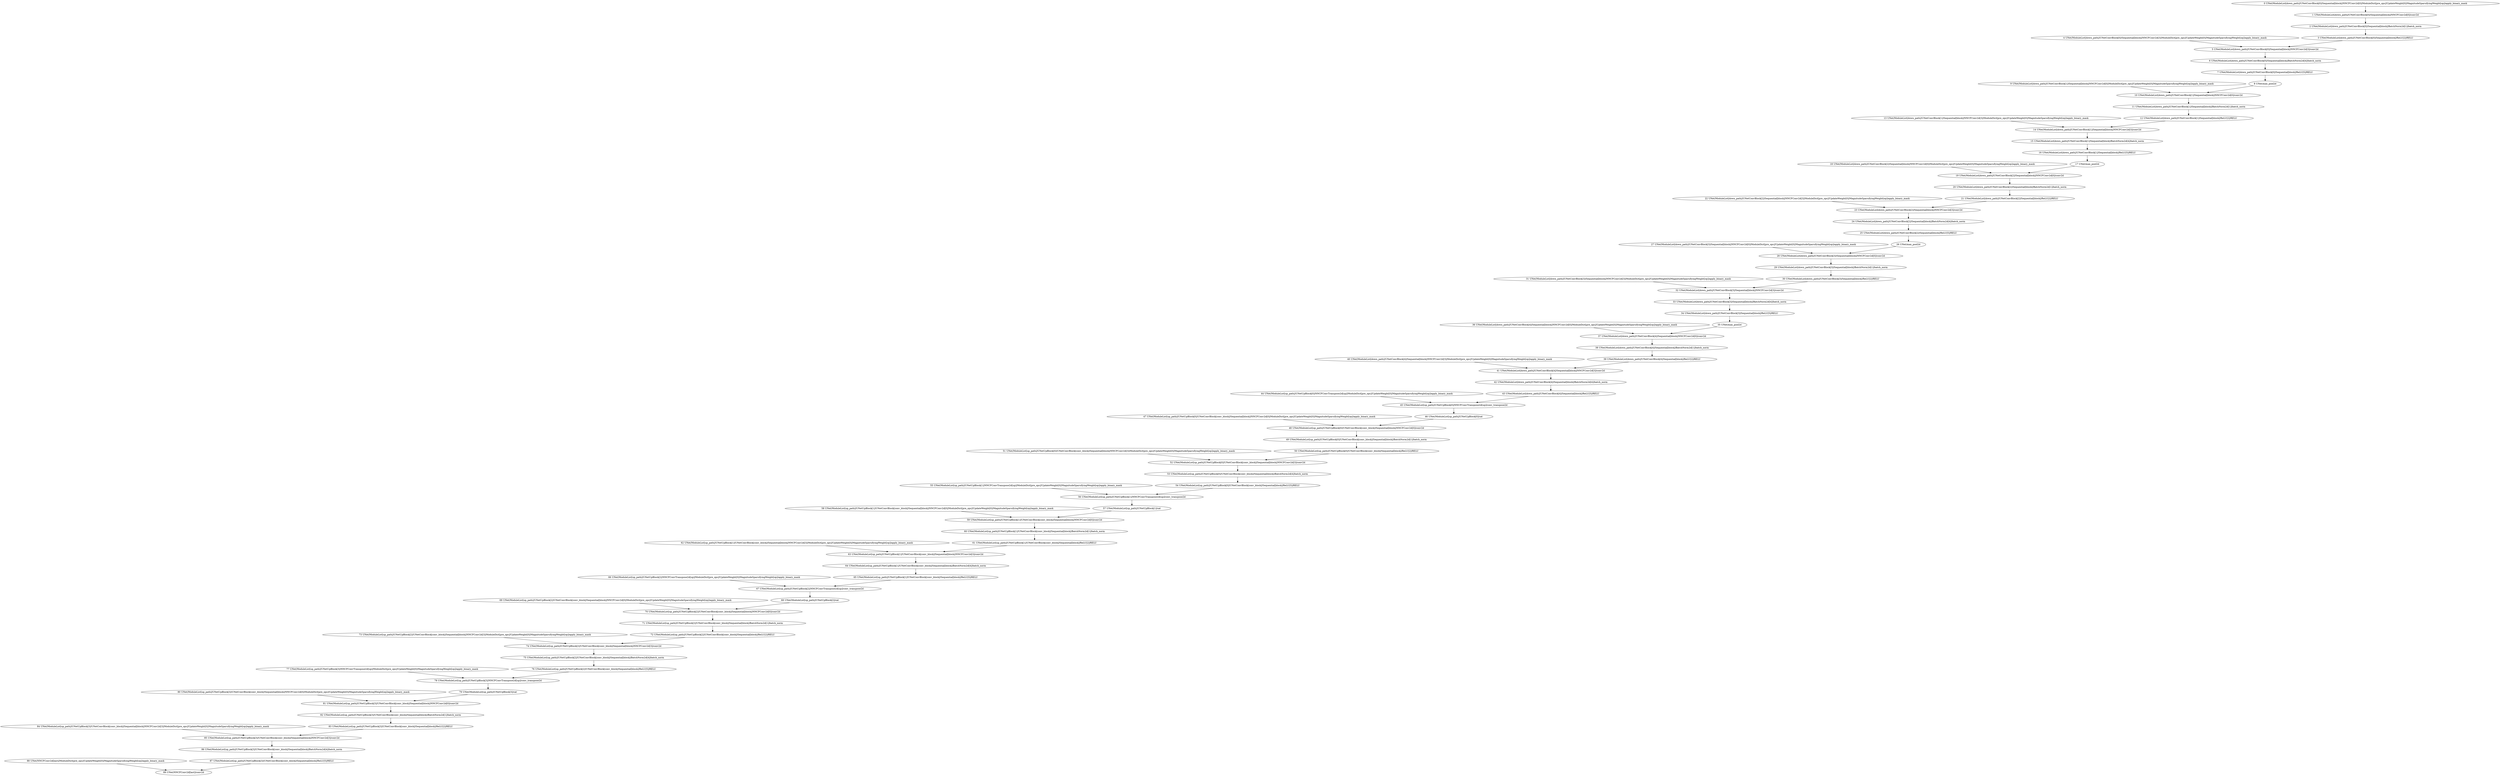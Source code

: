 strict digraph  {
"10 UNet/ModuleList[down_path]/UNetConvBlock[1]/Sequential[block]/NNCFConv2d[0]/conv2d" [id=10, scope="UNet/ModuleList[down_path]/UNetConvBlock[1]/Sequential[block]/NNCFConv2d[0]", type=conv2d];
"29 UNet/ModuleList[down_path]/UNetConvBlock[3]/Sequential[block]/BatchNorm2d[1]/batch_norm" [id=29, scope="UNet/ModuleList[down_path]/UNetConvBlock[3]/Sequential[block]/BatchNorm2d[1]", type=batch_norm];
"52 UNet/ModuleList[up_path]/UNetUpBlock[0]/UNetConvBlock[conv_block]/Sequential[block]/NNCFConv2d[3]/conv2d" [id=52, scope="UNet/ModuleList[up_path]/UNetUpBlock[0]/UNetConvBlock[conv_block]/Sequential[block]/NNCFConv2d[3]", type=conv2d];
"9 UNet/ModuleList[down_path]/UNetConvBlock[1]/Sequential[block]/NNCFConv2d[0]/ModuleDict[pre_ops]/UpdateWeight[0]/MagnitudeSparsifyingWeight[op]/apply_binary_mask" [id=9, scope="UNet/ModuleList[down_path]/UNetConvBlock[1]/Sequential[block]/NNCFConv2d[0]/ModuleDict[pre_ops]/UpdateWeight[0]/MagnitudeSparsifyingWeight[op]", type=apply_binary_mask];
"38 UNet/ModuleList[down_path]/UNetConvBlock[4]/Sequential[block]/BatchNorm2d[1]/batch_norm" [id=38, scope="UNet/ModuleList[down_path]/UNetConvBlock[4]/Sequential[block]/BatchNorm2d[1]", type=batch_norm];
"6 UNet/ModuleList[down_path]/UNetConvBlock[0]/Sequential[block]/BatchNorm2d[4]/batch_norm" [id=6, scope="UNet/ModuleList[down_path]/UNetConvBlock[0]/Sequential[block]/BatchNorm2d[4]", type=batch_norm];
"63 UNet/ModuleList[up_path]/UNetUpBlock[1]/UNetConvBlock[conv_block]/Sequential[block]/NNCFConv2d[3]/conv2d" [id=63, scope="UNet/ModuleList[up_path]/UNetUpBlock[1]/UNetConvBlock[conv_block]/Sequential[block]/NNCFConv2d[3]", type=conv2d];
"5 UNet/ModuleList[down_path]/UNetConvBlock[0]/Sequential[block]/NNCFConv2d[3]/conv2d" [id=5, scope="UNet/ModuleList[down_path]/UNetConvBlock[0]/Sequential[block]/NNCFConv2d[3]", type=conv2d];
"32 UNet/ModuleList[down_path]/UNetConvBlock[3]/Sequential[block]/NNCFConv2d[3]/conv2d" [id=32, scope="UNet/ModuleList[down_path]/UNetConvBlock[3]/Sequential[block]/NNCFConv2d[3]", type=conv2d];
"37 UNet/ModuleList[down_path]/UNetConvBlock[4]/Sequential[block]/NNCFConv2d[0]/conv2d" [id=37, scope="UNet/ModuleList[down_path]/UNetConvBlock[4]/Sequential[block]/NNCFConv2d[0]", type=conv2d];
"81 UNet/ModuleList[up_path]/UNetUpBlock[3]/UNetConvBlock[conv_block]/Sequential[block]/NNCFConv2d[0]/conv2d" [id=81, scope="UNet/ModuleList[up_path]/UNetUpBlock[3]/UNetConvBlock[conv_block]/Sequential[block]/NNCFConv2d[0]", type=conv2d];
"39 UNet/ModuleList[down_path]/UNetConvBlock[4]/Sequential[block]/ReLU[2]/RELU" [id=39, scope="UNet/ModuleList[down_path]/UNetConvBlock[4]/Sequential[block]/ReLU[2]", type=RELU];
"68 UNet/ModuleList[up_path]/UNetUpBlock[2]/cat" [id=68, scope="UNet/ModuleList[up_path]/UNetUpBlock[2]", type=cat];
"78 UNet/ModuleList[up_path]/UNetUpBlock[3]/NNCFConvTranspose2d[up]/conv_transpose2d" [id=78, scope="UNet/ModuleList[up_path]/UNetUpBlock[3]/NNCFConvTranspose2d[up]", type=conv_transpose2d];
"35 UNet/max_pool2d" [id=35, scope=UNet, type=max_pool2d];
"73 UNet/ModuleList[up_path]/UNetUpBlock[2]/UNetConvBlock[conv_block]/Sequential[block]/NNCFConv2d[3]/ModuleDict[pre_ops]/UpdateWeight[0]/MagnitudeSparsifyingWeight[op]/apply_binary_mask" [id=73, scope="UNet/ModuleList[up_path]/UNetUpBlock[2]/UNetConvBlock[conv_block]/Sequential[block]/NNCFConv2d[3]/ModuleDict[pre_ops]/UpdateWeight[0]/MagnitudeSparsifyingWeight[op]", type=apply_binary_mask];
"21 UNet/ModuleList[down_path]/UNetConvBlock[2]/Sequential[block]/ReLU[2]/RELU" [id=21, scope="UNet/ModuleList[down_path]/UNetConvBlock[2]/Sequential[block]/ReLU[2]", type=RELU];
"30 UNet/ModuleList[down_path]/UNetConvBlock[3]/Sequential[block]/ReLU[2]/RELU" [id=30, scope="UNet/ModuleList[down_path]/UNetConvBlock[3]/Sequential[block]/ReLU[2]", type=RELU];
"66 UNet/ModuleList[up_path]/UNetUpBlock[2]/NNCFConvTranspose2d[up]/ModuleDict[pre_ops]/UpdateWeight[0]/MagnitudeSparsifyingWeight[op]/apply_binary_mask" [id=66, scope="UNet/ModuleList[up_path]/UNetUpBlock[2]/NNCFConvTranspose2d[up]/ModuleDict[pre_ops]/UpdateWeight[0]/MagnitudeSparsifyingWeight[op]", type=apply_binary_mask];
"1 UNet/ModuleList[down_path]/UNetConvBlock[0]/Sequential[block]/NNCFConv2d[0]/conv2d" [id=1, scope="UNet/ModuleList[down_path]/UNetConvBlock[0]/Sequential[block]/NNCFConv2d[0]", type=conv2d];
"55 UNet/ModuleList[up_path]/UNetUpBlock[1]/NNCFConvTranspose2d[up]/ModuleDict[pre_ops]/UpdateWeight[0]/MagnitudeSparsifyingWeight[op]/apply_binary_mask" [id=55, scope="UNet/ModuleList[up_path]/UNetUpBlock[1]/NNCFConvTranspose2d[up]/ModuleDict[pre_ops]/UpdateWeight[0]/MagnitudeSparsifyingWeight[op]", type=apply_binary_mask];
"57 UNet/ModuleList[up_path]/UNetUpBlock[1]/cat" [id=57, scope="UNet/ModuleList[up_path]/UNetUpBlock[1]", type=cat];
"82 UNet/ModuleList[up_path]/UNetUpBlock[3]/UNetConvBlock[conv_block]/Sequential[block]/BatchNorm2d[1]/batch_norm" [id=82, scope="UNet/ModuleList[up_path]/UNetUpBlock[3]/UNetConvBlock[conv_block]/Sequential[block]/BatchNorm2d[1]", type=batch_norm];
"24 UNet/ModuleList[down_path]/UNetConvBlock[2]/Sequential[block]/BatchNorm2d[4]/batch_norm" [id=24, scope="UNet/ModuleList[down_path]/UNetConvBlock[2]/Sequential[block]/BatchNorm2d[4]", type=batch_norm];
"13 UNet/ModuleList[down_path]/UNetConvBlock[1]/Sequential[block]/NNCFConv2d[3]/ModuleDict[pre_ops]/UpdateWeight[0]/MagnitudeSparsifyingWeight[op]/apply_binary_mask" [id=13, scope="UNet/ModuleList[down_path]/UNetConvBlock[1]/Sequential[block]/NNCFConv2d[3]/ModuleDict[pre_ops]/UpdateWeight[0]/MagnitudeSparsifyingWeight[op]", type=apply_binary_mask];
"44 UNet/ModuleList[up_path]/UNetUpBlock[0]/NNCFConvTranspose2d[up]/ModuleDict[pre_ops]/UpdateWeight[0]/MagnitudeSparsifyingWeight[op]/apply_binary_mask" [id=44, scope="UNet/ModuleList[up_path]/UNetUpBlock[0]/NNCFConvTranspose2d[up]/ModuleDict[pre_ops]/UpdateWeight[0]/MagnitudeSparsifyingWeight[op]", type=apply_binary_mask];
"85 UNet/ModuleList[up_path]/UNetUpBlock[3]/UNetConvBlock[conv_block]/Sequential[block]/NNCFConv2d[3]/conv2d" [id=85, scope="UNet/ModuleList[up_path]/UNetUpBlock[3]/UNetConvBlock[conv_block]/Sequential[block]/NNCFConv2d[3]", type=conv2d];
"8 UNet/max_pool2d" [id=8, scope=UNet, type=max_pool2d];
"11 UNet/ModuleList[down_path]/UNetConvBlock[1]/Sequential[block]/BatchNorm2d[1]/batch_norm" [id=11, scope="UNet/ModuleList[down_path]/UNetConvBlock[1]/Sequential[block]/BatchNorm2d[1]", type=batch_norm];
"27 UNet/ModuleList[down_path]/UNetConvBlock[3]/Sequential[block]/NNCFConv2d[0]/ModuleDict[pre_ops]/UpdateWeight[0]/MagnitudeSparsifyingWeight[op]/apply_binary_mask" [id=27, scope="UNet/ModuleList[down_path]/UNetConvBlock[3]/Sequential[block]/NNCFConv2d[0]/ModuleDict[pre_ops]/UpdateWeight[0]/MagnitudeSparsifyingWeight[op]", type=apply_binary_mask];
"28 UNet/ModuleList[down_path]/UNetConvBlock[3]/Sequential[block]/NNCFConv2d[0]/conv2d" [id=28, scope="UNet/ModuleList[down_path]/UNetConvBlock[3]/Sequential[block]/NNCFConv2d[0]", type=conv2d];
"71 UNet/ModuleList[up_path]/UNetUpBlock[2]/UNetConvBlock[conv_block]/Sequential[block]/BatchNorm2d[1]/batch_norm" [id=71, scope="UNet/ModuleList[up_path]/UNetUpBlock[2]/UNetConvBlock[conv_block]/Sequential[block]/BatchNorm2d[1]", type=batch_norm];
"12 UNet/ModuleList[down_path]/UNetConvBlock[1]/Sequential[block]/ReLU[2]/RELU" [id=12, scope="UNet/ModuleList[down_path]/UNetConvBlock[1]/Sequential[block]/ReLU[2]", type=RELU];
"62 UNet/ModuleList[up_path]/UNetUpBlock[1]/UNetConvBlock[conv_block]/Sequential[block]/NNCFConv2d[3]/ModuleDict[pre_ops]/UpdateWeight[0]/MagnitudeSparsifyingWeight[op]/apply_binary_mask" [id=62, scope="UNet/ModuleList[up_path]/UNetUpBlock[1]/UNetConvBlock[conv_block]/Sequential[block]/NNCFConv2d[3]/ModuleDict[pre_ops]/UpdateWeight[0]/MagnitudeSparsifyingWeight[op]", type=apply_binary_mask];
"56 UNet/ModuleList[up_path]/UNetUpBlock[1]/NNCFConvTranspose2d[up]/conv_transpose2d" [id=56, scope="UNet/ModuleList[up_path]/UNetUpBlock[1]/NNCFConvTranspose2d[up]", type=conv_transpose2d];
"77 UNet/ModuleList[up_path]/UNetUpBlock[3]/NNCFConvTranspose2d[up]/ModuleDict[pre_ops]/UpdateWeight[0]/MagnitudeSparsifyingWeight[op]/apply_binary_mask" [id=77, scope="UNet/ModuleList[up_path]/UNetUpBlock[3]/NNCFConvTranspose2d[up]/ModuleDict[pre_ops]/UpdateWeight[0]/MagnitudeSparsifyingWeight[op]", type=apply_binary_mask];
"20 UNet/ModuleList[down_path]/UNetConvBlock[2]/Sequential[block]/BatchNorm2d[1]/batch_norm" [id=20, scope="UNet/ModuleList[down_path]/UNetConvBlock[2]/Sequential[block]/BatchNorm2d[1]", type=batch_norm];
"74 UNet/ModuleList[up_path]/UNetUpBlock[2]/UNetConvBlock[conv_block]/Sequential[block]/NNCFConv2d[3]/conv2d" [id=74, scope="UNet/ModuleList[up_path]/UNetUpBlock[2]/UNetConvBlock[conv_block]/Sequential[block]/NNCFConv2d[3]", type=conv2d];
"86 UNet/ModuleList[up_path]/UNetUpBlock[3]/UNetConvBlock[conv_block]/Sequential[block]/BatchNorm2d[4]/batch_norm" [id=86, scope="UNet/ModuleList[up_path]/UNetUpBlock[3]/UNetConvBlock[conv_block]/Sequential[block]/BatchNorm2d[4]", type=batch_norm];
"41 UNet/ModuleList[down_path]/UNetConvBlock[4]/Sequential[block]/NNCFConv2d[3]/conv2d" [id=41, scope="UNet/ModuleList[down_path]/UNetConvBlock[4]/Sequential[block]/NNCFConv2d[3]", type=conv2d];
"54 UNet/ModuleList[up_path]/UNetUpBlock[0]/UNetConvBlock[conv_block]/Sequential[block]/ReLU[5]/RELU" [id=54, scope="UNet/ModuleList[up_path]/UNetUpBlock[0]/UNetConvBlock[conv_block]/Sequential[block]/ReLU[5]", type=RELU];
"69 UNet/ModuleList[up_path]/UNetUpBlock[2]/UNetConvBlock[conv_block]/Sequential[block]/NNCFConv2d[0]/ModuleDict[pre_ops]/UpdateWeight[0]/MagnitudeSparsifyingWeight[op]/apply_binary_mask" [id=69, scope="UNet/ModuleList[up_path]/UNetUpBlock[2]/UNetConvBlock[conv_block]/Sequential[block]/NNCFConv2d[0]/ModuleDict[pre_ops]/UpdateWeight[0]/MagnitudeSparsifyingWeight[op]", type=apply_binary_mask];
"61 UNet/ModuleList[up_path]/UNetUpBlock[1]/UNetConvBlock[conv_block]/Sequential[block]/ReLU[2]/RELU" [id=61, scope="UNet/ModuleList[up_path]/UNetUpBlock[1]/UNetConvBlock[conv_block]/Sequential[block]/ReLU[2]", type=RELU];
"0 UNet/ModuleList[down_path]/UNetConvBlock[0]/Sequential[block]/NNCFConv2d[0]/ModuleDict[pre_ops]/UpdateWeight[0]/MagnitudeSparsifyingWeight[op]/apply_binary_mask" [id=0, scope="UNet/ModuleList[down_path]/UNetConvBlock[0]/Sequential[block]/NNCFConv2d[0]/ModuleDict[pre_ops]/UpdateWeight[0]/MagnitudeSparsifyingWeight[op]", type=apply_binary_mask];
"76 UNet/ModuleList[up_path]/UNetUpBlock[2]/UNetConvBlock[conv_block]/Sequential[block]/ReLU[5]/RELU" [id=76, scope="UNet/ModuleList[up_path]/UNetUpBlock[2]/UNetConvBlock[conv_block]/Sequential[block]/ReLU[5]", type=RELU];
"46 UNet/ModuleList[up_path]/UNetUpBlock[0]/cat" [id=46, scope="UNet/ModuleList[up_path]/UNetUpBlock[0]", type=cat];
"51 UNet/ModuleList[up_path]/UNetUpBlock[0]/UNetConvBlock[conv_block]/Sequential[block]/NNCFConv2d[3]/ModuleDict[pre_ops]/UpdateWeight[0]/MagnitudeSparsifyingWeight[op]/apply_binary_mask" [id=51, scope="UNet/ModuleList[up_path]/UNetUpBlock[0]/UNetConvBlock[conv_block]/Sequential[block]/NNCFConv2d[3]/ModuleDict[pre_ops]/UpdateWeight[0]/MagnitudeSparsifyingWeight[op]", type=apply_binary_mask];
"87 UNet/ModuleList[up_path]/UNetUpBlock[3]/UNetConvBlock[conv_block]/Sequential[block]/ReLU[5]/RELU" [id=87, scope="UNet/ModuleList[up_path]/UNetUpBlock[3]/UNetConvBlock[conv_block]/Sequential[block]/ReLU[5]", type=RELU];
"31 UNet/ModuleList[down_path]/UNetConvBlock[3]/Sequential[block]/NNCFConv2d[3]/ModuleDict[pre_ops]/UpdateWeight[0]/MagnitudeSparsifyingWeight[op]/apply_binary_mask" [id=31, scope="UNet/ModuleList[down_path]/UNetConvBlock[3]/Sequential[block]/NNCFConv2d[3]/ModuleDict[pre_ops]/UpdateWeight[0]/MagnitudeSparsifyingWeight[op]", type=apply_binary_mask];
"88 UNet/NNCFConv2d[last]/ModuleDict[pre_ops]/UpdateWeight[0]/MagnitudeSparsifyingWeight[op]/apply_binary_mask" [id=88, scope="UNet/NNCFConv2d[last]/ModuleDict[pre_ops]/UpdateWeight[0]/MagnitudeSparsifyingWeight[op]", type=apply_binary_mask];
"89 UNet/NNCFConv2d[last]/conv2d" [id=89, scope="UNet/NNCFConv2d[last]", type=conv2d];
"26 UNet/max_pool2d" [id=26, scope=UNet, type=max_pool2d];
"36 UNet/ModuleList[down_path]/UNetConvBlock[4]/Sequential[block]/NNCFConv2d[0]/ModuleDict[pre_ops]/UpdateWeight[0]/MagnitudeSparsifyingWeight[op]/apply_binary_mask" [id=36, scope="UNet/ModuleList[down_path]/UNetConvBlock[4]/Sequential[block]/NNCFConv2d[0]/ModuleDict[pre_ops]/UpdateWeight[0]/MagnitudeSparsifyingWeight[op]", type=apply_binary_mask];
"7 UNet/ModuleList[down_path]/UNetConvBlock[0]/Sequential[block]/ReLU[5]/RELU" [id=7, scope="UNet/ModuleList[down_path]/UNetConvBlock[0]/Sequential[block]/ReLU[5]", type=RELU];
"58 UNet/ModuleList[up_path]/UNetUpBlock[1]/UNetConvBlock[conv_block]/Sequential[block]/NNCFConv2d[0]/ModuleDict[pre_ops]/UpdateWeight[0]/MagnitudeSparsifyingWeight[op]/apply_binary_mask" [id=58, scope="UNet/ModuleList[up_path]/UNetUpBlock[1]/UNetConvBlock[conv_block]/Sequential[block]/NNCFConv2d[0]/ModuleDict[pre_ops]/UpdateWeight[0]/MagnitudeSparsifyingWeight[op]", type=apply_binary_mask];
"60 UNet/ModuleList[up_path]/UNetUpBlock[1]/UNetConvBlock[conv_block]/Sequential[block]/BatchNorm2d[1]/batch_norm" [id=60, scope="UNet/ModuleList[up_path]/UNetUpBlock[1]/UNetConvBlock[conv_block]/Sequential[block]/BatchNorm2d[1]", type=batch_norm];
"64 UNet/ModuleList[up_path]/UNetUpBlock[1]/UNetConvBlock[conv_block]/Sequential[block]/BatchNorm2d[4]/batch_norm" [id=64, scope="UNet/ModuleList[up_path]/UNetUpBlock[1]/UNetConvBlock[conv_block]/Sequential[block]/BatchNorm2d[4]", type=batch_norm];
"50 UNet/ModuleList[up_path]/UNetUpBlock[0]/UNetConvBlock[conv_block]/Sequential[block]/ReLU[2]/RELU" [id=50, scope="UNet/ModuleList[up_path]/UNetUpBlock[0]/UNetConvBlock[conv_block]/Sequential[block]/ReLU[2]", type=RELU];
"48 UNet/ModuleList[up_path]/UNetUpBlock[0]/UNetConvBlock[conv_block]/Sequential[block]/NNCFConv2d[0]/conv2d" [id=48, scope="UNet/ModuleList[up_path]/UNetUpBlock[0]/UNetConvBlock[conv_block]/Sequential[block]/NNCFConv2d[0]", type=conv2d];
"15 UNet/ModuleList[down_path]/UNetConvBlock[1]/Sequential[block]/BatchNorm2d[4]/batch_norm" [id=15, scope="UNet/ModuleList[down_path]/UNetConvBlock[1]/Sequential[block]/BatchNorm2d[4]", type=batch_norm];
"4 UNet/ModuleList[down_path]/UNetConvBlock[0]/Sequential[block]/NNCFConv2d[3]/ModuleDict[pre_ops]/UpdateWeight[0]/MagnitudeSparsifyingWeight[op]/apply_binary_mask" [id=4, scope="UNet/ModuleList[down_path]/UNetConvBlock[0]/Sequential[block]/NNCFConv2d[3]/ModuleDict[pre_ops]/UpdateWeight[0]/MagnitudeSparsifyingWeight[op]", type=apply_binary_mask];
"70 UNet/ModuleList[up_path]/UNetUpBlock[2]/UNetConvBlock[conv_block]/Sequential[block]/NNCFConv2d[0]/conv2d" [id=70, scope="UNet/ModuleList[up_path]/UNetUpBlock[2]/UNetConvBlock[conv_block]/Sequential[block]/NNCFConv2d[0]", type=conv2d];
"72 UNet/ModuleList[up_path]/UNetUpBlock[2]/UNetConvBlock[conv_block]/Sequential[block]/ReLU[2]/RELU" [id=72, scope="UNet/ModuleList[up_path]/UNetUpBlock[2]/UNetConvBlock[conv_block]/Sequential[block]/ReLU[2]", type=RELU];
"79 UNet/ModuleList[up_path]/UNetUpBlock[3]/cat" [id=79, scope="UNet/ModuleList[up_path]/UNetUpBlock[3]", type=cat];
"23 UNet/ModuleList[down_path]/UNetConvBlock[2]/Sequential[block]/NNCFConv2d[3]/conv2d" [id=23, scope="UNet/ModuleList[down_path]/UNetConvBlock[2]/Sequential[block]/NNCFConv2d[3]", type=conv2d];
"43 UNet/ModuleList[down_path]/UNetConvBlock[4]/Sequential[block]/ReLU[5]/RELU" [id=43, scope="UNet/ModuleList[down_path]/UNetConvBlock[4]/Sequential[block]/ReLU[5]", type=RELU];
"42 UNet/ModuleList[down_path]/UNetConvBlock[4]/Sequential[block]/BatchNorm2d[4]/batch_norm" [id=42, scope="UNet/ModuleList[down_path]/UNetConvBlock[4]/Sequential[block]/BatchNorm2d[4]", type=batch_norm];
"47 UNet/ModuleList[up_path]/UNetUpBlock[0]/UNetConvBlock[conv_block]/Sequential[block]/NNCFConv2d[0]/ModuleDict[pre_ops]/UpdateWeight[0]/MagnitudeSparsifyingWeight[op]/apply_binary_mask" [id=47, scope="UNet/ModuleList[up_path]/UNetUpBlock[0]/UNetConvBlock[conv_block]/Sequential[block]/NNCFConv2d[0]/ModuleDict[pre_ops]/UpdateWeight[0]/MagnitudeSparsifyingWeight[op]", type=apply_binary_mask];
"33 UNet/ModuleList[down_path]/UNetConvBlock[3]/Sequential[block]/BatchNorm2d[4]/batch_norm" [id=33, scope="UNet/ModuleList[down_path]/UNetConvBlock[3]/Sequential[block]/BatchNorm2d[4]", type=batch_norm];
"53 UNet/ModuleList[up_path]/UNetUpBlock[0]/UNetConvBlock[conv_block]/Sequential[block]/BatchNorm2d[4]/batch_norm" [id=53, scope="UNet/ModuleList[up_path]/UNetUpBlock[0]/UNetConvBlock[conv_block]/Sequential[block]/BatchNorm2d[4]", type=batch_norm];
"40 UNet/ModuleList[down_path]/UNetConvBlock[4]/Sequential[block]/NNCFConv2d[3]/ModuleDict[pre_ops]/UpdateWeight[0]/MagnitudeSparsifyingWeight[op]/apply_binary_mask" [id=40, scope="UNet/ModuleList[down_path]/UNetConvBlock[4]/Sequential[block]/NNCFConv2d[3]/ModuleDict[pre_ops]/UpdateWeight[0]/MagnitudeSparsifyingWeight[op]", type=apply_binary_mask];
"19 UNet/ModuleList[down_path]/UNetConvBlock[2]/Sequential[block]/NNCFConv2d[0]/conv2d" [id=19, scope="UNet/ModuleList[down_path]/UNetConvBlock[2]/Sequential[block]/NNCFConv2d[0]", type=conv2d];
"2 UNet/ModuleList[down_path]/UNetConvBlock[0]/Sequential[block]/BatchNorm2d[1]/batch_norm" [id=2, scope="UNet/ModuleList[down_path]/UNetConvBlock[0]/Sequential[block]/BatchNorm2d[1]", type=batch_norm];
"49 UNet/ModuleList[up_path]/UNetUpBlock[0]/UNetConvBlock[conv_block]/Sequential[block]/BatchNorm2d[1]/batch_norm" [id=49, scope="UNet/ModuleList[up_path]/UNetUpBlock[0]/UNetConvBlock[conv_block]/Sequential[block]/BatchNorm2d[1]", type=batch_norm];
"18 UNet/ModuleList[down_path]/UNetConvBlock[2]/Sequential[block]/NNCFConv2d[0]/ModuleDict[pre_ops]/UpdateWeight[0]/MagnitudeSparsifyingWeight[op]/apply_binary_mask" [id=18, scope="UNet/ModuleList[down_path]/UNetConvBlock[2]/Sequential[block]/NNCFConv2d[0]/ModuleDict[pre_ops]/UpdateWeight[0]/MagnitudeSparsifyingWeight[op]", type=apply_binary_mask];
"67 UNet/ModuleList[up_path]/UNetUpBlock[2]/NNCFConvTranspose2d[up]/conv_transpose2d" [id=67, scope="UNet/ModuleList[up_path]/UNetUpBlock[2]/NNCFConvTranspose2d[up]", type=conv_transpose2d];
"16 UNet/ModuleList[down_path]/UNetConvBlock[1]/Sequential[block]/ReLU[5]/RELU" [id=16, scope="UNet/ModuleList[down_path]/UNetConvBlock[1]/Sequential[block]/ReLU[5]", type=RELU];
"34 UNet/ModuleList[down_path]/UNetConvBlock[3]/Sequential[block]/ReLU[5]/RELU" [id=34, scope="UNet/ModuleList[down_path]/UNetConvBlock[3]/Sequential[block]/ReLU[5]", type=RELU];
"59 UNet/ModuleList[up_path]/UNetUpBlock[1]/UNetConvBlock[conv_block]/Sequential[block]/NNCFConv2d[0]/conv2d" [id=59, scope="UNet/ModuleList[up_path]/UNetUpBlock[1]/UNetConvBlock[conv_block]/Sequential[block]/NNCFConv2d[0]", type=conv2d];
"83 UNet/ModuleList[up_path]/UNetUpBlock[3]/UNetConvBlock[conv_block]/Sequential[block]/ReLU[2]/RELU" [id=83, scope="UNet/ModuleList[up_path]/UNetUpBlock[3]/UNetConvBlock[conv_block]/Sequential[block]/ReLU[2]", type=RELU];
"65 UNet/ModuleList[up_path]/UNetUpBlock[1]/UNetConvBlock[conv_block]/Sequential[block]/ReLU[5]/RELU" [id=65, scope="UNet/ModuleList[up_path]/UNetUpBlock[1]/UNetConvBlock[conv_block]/Sequential[block]/ReLU[5]", type=RELU];
"22 UNet/ModuleList[down_path]/UNetConvBlock[2]/Sequential[block]/NNCFConv2d[3]/ModuleDict[pre_ops]/UpdateWeight[0]/MagnitudeSparsifyingWeight[op]/apply_binary_mask" [id=22, scope="UNet/ModuleList[down_path]/UNetConvBlock[2]/Sequential[block]/NNCFConv2d[3]/ModuleDict[pre_ops]/UpdateWeight[0]/MagnitudeSparsifyingWeight[op]", type=apply_binary_mask];
"3 UNet/ModuleList[down_path]/UNetConvBlock[0]/Sequential[block]/ReLU[2]/RELU" [id=3, scope="UNet/ModuleList[down_path]/UNetConvBlock[0]/Sequential[block]/ReLU[2]", type=RELU];
"80 UNet/ModuleList[up_path]/UNetUpBlock[3]/UNetConvBlock[conv_block]/Sequential[block]/NNCFConv2d[0]/ModuleDict[pre_ops]/UpdateWeight[0]/MagnitudeSparsifyingWeight[op]/apply_binary_mask" [id=80, scope="UNet/ModuleList[up_path]/UNetUpBlock[3]/UNetConvBlock[conv_block]/Sequential[block]/NNCFConv2d[0]/ModuleDict[pre_ops]/UpdateWeight[0]/MagnitudeSparsifyingWeight[op]", type=apply_binary_mask];
"84 UNet/ModuleList[up_path]/UNetUpBlock[3]/UNetConvBlock[conv_block]/Sequential[block]/NNCFConv2d[3]/ModuleDict[pre_ops]/UpdateWeight[0]/MagnitudeSparsifyingWeight[op]/apply_binary_mask" [id=84, scope="UNet/ModuleList[up_path]/UNetUpBlock[3]/UNetConvBlock[conv_block]/Sequential[block]/NNCFConv2d[3]/ModuleDict[pre_ops]/UpdateWeight[0]/MagnitudeSparsifyingWeight[op]", type=apply_binary_mask];
"14 UNet/ModuleList[down_path]/UNetConvBlock[1]/Sequential[block]/NNCFConv2d[3]/conv2d" [id=14, scope="UNet/ModuleList[down_path]/UNetConvBlock[1]/Sequential[block]/NNCFConv2d[3]", type=conv2d];
"75 UNet/ModuleList[up_path]/UNetUpBlock[2]/UNetConvBlock[conv_block]/Sequential[block]/BatchNorm2d[4]/batch_norm" [id=75, scope="UNet/ModuleList[up_path]/UNetUpBlock[2]/UNetConvBlock[conv_block]/Sequential[block]/BatchNorm2d[4]", type=batch_norm];
"17 UNet/max_pool2d" [id=17, scope=UNet, type=max_pool2d];
"45 UNet/ModuleList[up_path]/UNetUpBlock[0]/NNCFConvTranspose2d[up]/conv_transpose2d" [id=45, scope="UNet/ModuleList[up_path]/UNetUpBlock[0]/NNCFConvTranspose2d[up]", type=conv_transpose2d];
"25 UNet/ModuleList[down_path]/UNetConvBlock[2]/Sequential[block]/ReLU[5]/RELU" [id=25, scope="UNet/ModuleList[down_path]/UNetConvBlock[2]/Sequential[block]/ReLU[5]", type=RELU];
"10 UNet/ModuleList[down_path]/UNetConvBlock[1]/Sequential[block]/NNCFConv2d[0]/conv2d" -> "11 UNet/ModuleList[down_path]/UNetConvBlock[1]/Sequential[block]/BatchNorm2d[1]/batch_norm";
"29 UNet/ModuleList[down_path]/UNetConvBlock[3]/Sequential[block]/BatchNorm2d[1]/batch_norm" -> "30 UNet/ModuleList[down_path]/UNetConvBlock[3]/Sequential[block]/ReLU[2]/RELU";
"52 UNet/ModuleList[up_path]/UNetUpBlock[0]/UNetConvBlock[conv_block]/Sequential[block]/NNCFConv2d[3]/conv2d" -> "53 UNet/ModuleList[up_path]/UNetUpBlock[0]/UNetConvBlock[conv_block]/Sequential[block]/BatchNorm2d[4]/batch_norm";
"9 UNet/ModuleList[down_path]/UNetConvBlock[1]/Sequential[block]/NNCFConv2d[0]/ModuleDict[pre_ops]/UpdateWeight[0]/MagnitudeSparsifyingWeight[op]/apply_binary_mask" -> "10 UNet/ModuleList[down_path]/UNetConvBlock[1]/Sequential[block]/NNCFConv2d[0]/conv2d";
"38 UNet/ModuleList[down_path]/UNetConvBlock[4]/Sequential[block]/BatchNorm2d[1]/batch_norm" -> "39 UNet/ModuleList[down_path]/UNetConvBlock[4]/Sequential[block]/ReLU[2]/RELU";
"6 UNet/ModuleList[down_path]/UNetConvBlock[0]/Sequential[block]/BatchNorm2d[4]/batch_norm" -> "7 UNet/ModuleList[down_path]/UNetConvBlock[0]/Sequential[block]/ReLU[5]/RELU";
"63 UNet/ModuleList[up_path]/UNetUpBlock[1]/UNetConvBlock[conv_block]/Sequential[block]/NNCFConv2d[3]/conv2d" -> "64 UNet/ModuleList[up_path]/UNetUpBlock[1]/UNetConvBlock[conv_block]/Sequential[block]/BatchNorm2d[4]/batch_norm";
"5 UNet/ModuleList[down_path]/UNetConvBlock[0]/Sequential[block]/NNCFConv2d[3]/conv2d" -> "6 UNet/ModuleList[down_path]/UNetConvBlock[0]/Sequential[block]/BatchNorm2d[4]/batch_norm";
"32 UNet/ModuleList[down_path]/UNetConvBlock[3]/Sequential[block]/NNCFConv2d[3]/conv2d" -> "33 UNet/ModuleList[down_path]/UNetConvBlock[3]/Sequential[block]/BatchNorm2d[4]/batch_norm";
"37 UNet/ModuleList[down_path]/UNetConvBlock[4]/Sequential[block]/NNCFConv2d[0]/conv2d" -> "38 UNet/ModuleList[down_path]/UNetConvBlock[4]/Sequential[block]/BatchNorm2d[1]/batch_norm";
"81 UNet/ModuleList[up_path]/UNetUpBlock[3]/UNetConvBlock[conv_block]/Sequential[block]/NNCFConv2d[0]/conv2d" -> "82 UNet/ModuleList[up_path]/UNetUpBlock[3]/UNetConvBlock[conv_block]/Sequential[block]/BatchNorm2d[1]/batch_norm";
"39 UNet/ModuleList[down_path]/UNetConvBlock[4]/Sequential[block]/ReLU[2]/RELU" -> "41 UNet/ModuleList[down_path]/UNetConvBlock[4]/Sequential[block]/NNCFConv2d[3]/conv2d";
"68 UNet/ModuleList[up_path]/UNetUpBlock[2]/cat" -> "70 UNet/ModuleList[up_path]/UNetUpBlock[2]/UNetConvBlock[conv_block]/Sequential[block]/NNCFConv2d[0]/conv2d";
"78 UNet/ModuleList[up_path]/UNetUpBlock[3]/NNCFConvTranspose2d[up]/conv_transpose2d" -> "79 UNet/ModuleList[up_path]/UNetUpBlock[3]/cat";
"35 UNet/max_pool2d" -> "37 UNet/ModuleList[down_path]/UNetConvBlock[4]/Sequential[block]/NNCFConv2d[0]/conv2d";
"73 UNet/ModuleList[up_path]/UNetUpBlock[2]/UNetConvBlock[conv_block]/Sequential[block]/NNCFConv2d[3]/ModuleDict[pre_ops]/UpdateWeight[0]/MagnitudeSparsifyingWeight[op]/apply_binary_mask" -> "74 UNet/ModuleList[up_path]/UNetUpBlock[2]/UNetConvBlock[conv_block]/Sequential[block]/NNCFConv2d[3]/conv2d";
"21 UNet/ModuleList[down_path]/UNetConvBlock[2]/Sequential[block]/ReLU[2]/RELU" -> "23 UNet/ModuleList[down_path]/UNetConvBlock[2]/Sequential[block]/NNCFConv2d[3]/conv2d";
"30 UNet/ModuleList[down_path]/UNetConvBlock[3]/Sequential[block]/ReLU[2]/RELU" -> "32 UNet/ModuleList[down_path]/UNetConvBlock[3]/Sequential[block]/NNCFConv2d[3]/conv2d";
"66 UNet/ModuleList[up_path]/UNetUpBlock[2]/NNCFConvTranspose2d[up]/ModuleDict[pre_ops]/UpdateWeight[0]/MagnitudeSparsifyingWeight[op]/apply_binary_mask" -> "67 UNet/ModuleList[up_path]/UNetUpBlock[2]/NNCFConvTranspose2d[up]/conv_transpose2d";
"1 UNet/ModuleList[down_path]/UNetConvBlock[0]/Sequential[block]/NNCFConv2d[0]/conv2d" -> "2 UNet/ModuleList[down_path]/UNetConvBlock[0]/Sequential[block]/BatchNorm2d[1]/batch_norm";
"55 UNet/ModuleList[up_path]/UNetUpBlock[1]/NNCFConvTranspose2d[up]/ModuleDict[pre_ops]/UpdateWeight[0]/MagnitudeSparsifyingWeight[op]/apply_binary_mask" -> "56 UNet/ModuleList[up_path]/UNetUpBlock[1]/NNCFConvTranspose2d[up]/conv_transpose2d";
"57 UNet/ModuleList[up_path]/UNetUpBlock[1]/cat" -> "59 UNet/ModuleList[up_path]/UNetUpBlock[1]/UNetConvBlock[conv_block]/Sequential[block]/NNCFConv2d[0]/conv2d";
"82 UNet/ModuleList[up_path]/UNetUpBlock[3]/UNetConvBlock[conv_block]/Sequential[block]/BatchNorm2d[1]/batch_norm" -> "83 UNet/ModuleList[up_path]/UNetUpBlock[3]/UNetConvBlock[conv_block]/Sequential[block]/ReLU[2]/RELU";
"24 UNet/ModuleList[down_path]/UNetConvBlock[2]/Sequential[block]/BatchNorm2d[4]/batch_norm" -> "25 UNet/ModuleList[down_path]/UNetConvBlock[2]/Sequential[block]/ReLU[5]/RELU";
"13 UNet/ModuleList[down_path]/UNetConvBlock[1]/Sequential[block]/NNCFConv2d[3]/ModuleDict[pre_ops]/UpdateWeight[0]/MagnitudeSparsifyingWeight[op]/apply_binary_mask" -> "14 UNet/ModuleList[down_path]/UNetConvBlock[1]/Sequential[block]/NNCFConv2d[3]/conv2d";
"44 UNet/ModuleList[up_path]/UNetUpBlock[0]/NNCFConvTranspose2d[up]/ModuleDict[pre_ops]/UpdateWeight[0]/MagnitudeSparsifyingWeight[op]/apply_binary_mask" -> "45 UNet/ModuleList[up_path]/UNetUpBlock[0]/NNCFConvTranspose2d[up]/conv_transpose2d";
"85 UNet/ModuleList[up_path]/UNetUpBlock[3]/UNetConvBlock[conv_block]/Sequential[block]/NNCFConv2d[3]/conv2d" -> "86 UNet/ModuleList[up_path]/UNetUpBlock[3]/UNetConvBlock[conv_block]/Sequential[block]/BatchNorm2d[4]/batch_norm";
"8 UNet/max_pool2d" -> "10 UNet/ModuleList[down_path]/UNetConvBlock[1]/Sequential[block]/NNCFConv2d[0]/conv2d";
"11 UNet/ModuleList[down_path]/UNetConvBlock[1]/Sequential[block]/BatchNorm2d[1]/batch_norm" -> "12 UNet/ModuleList[down_path]/UNetConvBlock[1]/Sequential[block]/ReLU[2]/RELU";
"27 UNet/ModuleList[down_path]/UNetConvBlock[3]/Sequential[block]/NNCFConv2d[0]/ModuleDict[pre_ops]/UpdateWeight[0]/MagnitudeSparsifyingWeight[op]/apply_binary_mask" -> "28 UNet/ModuleList[down_path]/UNetConvBlock[3]/Sequential[block]/NNCFConv2d[0]/conv2d";
"28 UNet/ModuleList[down_path]/UNetConvBlock[3]/Sequential[block]/NNCFConv2d[0]/conv2d" -> "29 UNet/ModuleList[down_path]/UNetConvBlock[3]/Sequential[block]/BatchNorm2d[1]/batch_norm";
"71 UNet/ModuleList[up_path]/UNetUpBlock[2]/UNetConvBlock[conv_block]/Sequential[block]/BatchNorm2d[1]/batch_norm" -> "72 UNet/ModuleList[up_path]/UNetUpBlock[2]/UNetConvBlock[conv_block]/Sequential[block]/ReLU[2]/RELU";
"12 UNet/ModuleList[down_path]/UNetConvBlock[1]/Sequential[block]/ReLU[2]/RELU" -> "14 UNet/ModuleList[down_path]/UNetConvBlock[1]/Sequential[block]/NNCFConv2d[3]/conv2d";
"62 UNet/ModuleList[up_path]/UNetUpBlock[1]/UNetConvBlock[conv_block]/Sequential[block]/NNCFConv2d[3]/ModuleDict[pre_ops]/UpdateWeight[0]/MagnitudeSparsifyingWeight[op]/apply_binary_mask" -> "63 UNet/ModuleList[up_path]/UNetUpBlock[1]/UNetConvBlock[conv_block]/Sequential[block]/NNCFConv2d[3]/conv2d";
"56 UNet/ModuleList[up_path]/UNetUpBlock[1]/NNCFConvTranspose2d[up]/conv_transpose2d" -> "57 UNet/ModuleList[up_path]/UNetUpBlock[1]/cat";
"77 UNet/ModuleList[up_path]/UNetUpBlock[3]/NNCFConvTranspose2d[up]/ModuleDict[pre_ops]/UpdateWeight[0]/MagnitudeSparsifyingWeight[op]/apply_binary_mask" -> "78 UNet/ModuleList[up_path]/UNetUpBlock[3]/NNCFConvTranspose2d[up]/conv_transpose2d";
"20 UNet/ModuleList[down_path]/UNetConvBlock[2]/Sequential[block]/BatchNorm2d[1]/batch_norm" -> "21 UNet/ModuleList[down_path]/UNetConvBlock[2]/Sequential[block]/ReLU[2]/RELU";
"74 UNet/ModuleList[up_path]/UNetUpBlock[2]/UNetConvBlock[conv_block]/Sequential[block]/NNCFConv2d[3]/conv2d" -> "75 UNet/ModuleList[up_path]/UNetUpBlock[2]/UNetConvBlock[conv_block]/Sequential[block]/BatchNorm2d[4]/batch_norm";
"86 UNet/ModuleList[up_path]/UNetUpBlock[3]/UNetConvBlock[conv_block]/Sequential[block]/BatchNorm2d[4]/batch_norm" -> "87 UNet/ModuleList[up_path]/UNetUpBlock[3]/UNetConvBlock[conv_block]/Sequential[block]/ReLU[5]/RELU";
"41 UNet/ModuleList[down_path]/UNetConvBlock[4]/Sequential[block]/NNCFConv2d[3]/conv2d" -> "42 UNet/ModuleList[down_path]/UNetConvBlock[4]/Sequential[block]/BatchNorm2d[4]/batch_norm";
"54 UNet/ModuleList[up_path]/UNetUpBlock[0]/UNetConvBlock[conv_block]/Sequential[block]/ReLU[5]/RELU" -> "56 UNet/ModuleList[up_path]/UNetUpBlock[1]/NNCFConvTranspose2d[up]/conv_transpose2d";
"69 UNet/ModuleList[up_path]/UNetUpBlock[2]/UNetConvBlock[conv_block]/Sequential[block]/NNCFConv2d[0]/ModuleDict[pre_ops]/UpdateWeight[0]/MagnitudeSparsifyingWeight[op]/apply_binary_mask" -> "70 UNet/ModuleList[up_path]/UNetUpBlock[2]/UNetConvBlock[conv_block]/Sequential[block]/NNCFConv2d[0]/conv2d";
"61 UNet/ModuleList[up_path]/UNetUpBlock[1]/UNetConvBlock[conv_block]/Sequential[block]/ReLU[2]/RELU" -> "63 UNet/ModuleList[up_path]/UNetUpBlock[1]/UNetConvBlock[conv_block]/Sequential[block]/NNCFConv2d[3]/conv2d";
"0 UNet/ModuleList[down_path]/UNetConvBlock[0]/Sequential[block]/NNCFConv2d[0]/ModuleDict[pre_ops]/UpdateWeight[0]/MagnitudeSparsifyingWeight[op]/apply_binary_mask" -> "1 UNet/ModuleList[down_path]/UNetConvBlock[0]/Sequential[block]/NNCFConv2d[0]/conv2d";
"76 UNet/ModuleList[up_path]/UNetUpBlock[2]/UNetConvBlock[conv_block]/Sequential[block]/ReLU[5]/RELU" -> "78 UNet/ModuleList[up_path]/UNetUpBlock[3]/NNCFConvTranspose2d[up]/conv_transpose2d";
"46 UNet/ModuleList[up_path]/UNetUpBlock[0]/cat" -> "48 UNet/ModuleList[up_path]/UNetUpBlock[0]/UNetConvBlock[conv_block]/Sequential[block]/NNCFConv2d[0]/conv2d";
"51 UNet/ModuleList[up_path]/UNetUpBlock[0]/UNetConvBlock[conv_block]/Sequential[block]/NNCFConv2d[3]/ModuleDict[pre_ops]/UpdateWeight[0]/MagnitudeSparsifyingWeight[op]/apply_binary_mask" -> "52 UNet/ModuleList[up_path]/UNetUpBlock[0]/UNetConvBlock[conv_block]/Sequential[block]/NNCFConv2d[3]/conv2d";
"87 UNet/ModuleList[up_path]/UNetUpBlock[3]/UNetConvBlock[conv_block]/Sequential[block]/ReLU[5]/RELU" -> "89 UNet/NNCFConv2d[last]/conv2d";
"31 UNet/ModuleList[down_path]/UNetConvBlock[3]/Sequential[block]/NNCFConv2d[3]/ModuleDict[pre_ops]/UpdateWeight[0]/MagnitudeSparsifyingWeight[op]/apply_binary_mask" -> "32 UNet/ModuleList[down_path]/UNetConvBlock[3]/Sequential[block]/NNCFConv2d[3]/conv2d";
"88 UNet/NNCFConv2d[last]/ModuleDict[pre_ops]/UpdateWeight[0]/MagnitudeSparsifyingWeight[op]/apply_binary_mask" -> "89 UNet/NNCFConv2d[last]/conv2d";
"26 UNet/max_pool2d" -> "28 UNet/ModuleList[down_path]/UNetConvBlock[3]/Sequential[block]/NNCFConv2d[0]/conv2d";
"36 UNet/ModuleList[down_path]/UNetConvBlock[4]/Sequential[block]/NNCFConv2d[0]/ModuleDict[pre_ops]/UpdateWeight[0]/MagnitudeSparsifyingWeight[op]/apply_binary_mask" -> "37 UNet/ModuleList[down_path]/UNetConvBlock[4]/Sequential[block]/NNCFConv2d[0]/conv2d";
"7 UNet/ModuleList[down_path]/UNetConvBlock[0]/Sequential[block]/ReLU[5]/RELU" -> "8 UNet/max_pool2d";
"58 UNet/ModuleList[up_path]/UNetUpBlock[1]/UNetConvBlock[conv_block]/Sequential[block]/NNCFConv2d[0]/ModuleDict[pre_ops]/UpdateWeight[0]/MagnitudeSparsifyingWeight[op]/apply_binary_mask" -> "59 UNet/ModuleList[up_path]/UNetUpBlock[1]/UNetConvBlock[conv_block]/Sequential[block]/NNCFConv2d[0]/conv2d";
"60 UNet/ModuleList[up_path]/UNetUpBlock[1]/UNetConvBlock[conv_block]/Sequential[block]/BatchNorm2d[1]/batch_norm" -> "61 UNet/ModuleList[up_path]/UNetUpBlock[1]/UNetConvBlock[conv_block]/Sequential[block]/ReLU[2]/RELU";
"64 UNet/ModuleList[up_path]/UNetUpBlock[1]/UNetConvBlock[conv_block]/Sequential[block]/BatchNorm2d[4]/batch_norm" -> "65 UNet/ModuleList[up_path]/UNetUpBlock[1]/UNetConvBlock[conv_block]/Sequential[block]/ReLU[5]/RELU";
"50 UNet/ModuleList[up_path]/UNetUpBlock[0]/UNetConvBlock[conv_block]/Sequential[block]/ReLU[2]/RELU" -> "52 UNet/ModuleList[up_path]/UNetUpBlock[0]/UNetConvBlock[conv_block]/Sequential[block]/NNCFConv2d[3]/conv2d";
"48 UNet/ModuleList[up_path]/UNetUpBlock[0]/UNetConvBlock[conv_block]/Sequential[block]/NNCFConv2d[0]/conv2d" -> "49 UNet/ModuleList[up_path]/UNetUpBlock[0]/UNetConvBlock[conv_block]/Sequential[block]/BatchNorm2d[1]/batch_norm";
"15 UNet/ModuleList[down_path]/UNetConvBlock[1]/Sequential[block]/BatchNorm2d[4]/batch_norm" -> "16 UNet/ModuleList[down_path]/UNetConvBlock[1]/Sequential[block]/ReLU[5]/RELU";
"4 UNet/ModuleList[down_path]/UNetConvBlock[0]/Sequential[block]/NNCFConv2d[3]/ModuleDict[pre_ops]/UpdateWeight[0]/MagnitudeSparsifyingWeight[op]/apply_binary_mask" -> "5 UNet/ModuleList[down_path]/UNetConvBlock[0]/Sequential[block]/NNCFConv2d[3]/conv2d";
"70 UNet/ModuleList[up_path]/UNetUpBlock[2]/UNetConvBlock[conv_block]/Sequential[block]/NNCFConv2d[0]/conv2d" -> "71 UNet/ModuleList[up_path]/UNetUpBlock[2]/UNetConvBlock[conv_block]/Sequential[block]/BatchNorm2d[1]/batch_norm";
"72 UNet/ModuleList[up_path]/UNetUpBlock[2]/UNetConvBlock[conv_block]/Sequential[block]/ReLU[2]/RELU" -> "74 UNet/ModuleList[up_path]/UNetUpBlock[2]/UNetConvBlock[conv_block]/Sequential[block]/NNCFConv2d[3]/conv2d";
"79 UNet/ModuleList[up_path]/UNetUpBlock[3]/cat" -> "81 UNet/ModuleList[up_path]/UNetUpBlock[3]/UNetConvBlock[conv_block]/Sequential[block]/NNCFConv2d[0]/conv2d";
"23 UNet/ModuleList[down_path]/UNetConvBlock[2]/Sequential[block]/NNCFConv2d[3]/conv2d" -> "24 UNet/ModuleList[down_path]/UNetConvBlock[2]/Sequential[block]/BatchNorm2d[4]/batch_norm";
"43 UNet/ModuleList[down_path]/UNetConvBlock[4]/Sequential[block]/ReLU[5]/RELU" -> "45 UNet/ModuleList[up_path]/UNetUpBlock[0]/NNCFConvTranspose2d[up]/conv_transpose2d";
"42 UNet/ModuleList[down_path]/UNetConvBlock[4]/Sequential[block]/BatchNorm2d[4]/batch_norm" -> "43 UNet/ModuleList[down_path]/UNetConvBlock[4]/Sequential[block]/ReLU[5]/RELU";
"47 UNet/ModuleList[up_path]/UNetUpBlock[0]/UNetConvBlock[conv_block]/Sequential[block]/NNCFConv2d[0]/ModuleDict[pre_ops]/UpdateWeight[0]/MagnitudeSparsifyingWeight[op]/apply_binary_mask" -> "48 UNet/ModuleList[up_path]/UNetUpBlock[0]/UNetConvBlock[conv_block]/Sequential[block]/NNCFConv2d[0]/conv2d";
"33 UNet/ModuleList[down_path]/UNetConvBlock[3]/Sequential[block]/BatchNorm2d[4]/batch_norm" -> "34 UNet/ModuleList[down_path]/UNetConvBlock[3]/Sequential[block]/ReLU[5]/RELU";
"53 UNet/ModuleList[up_path]/UNetUpBlock[0]/UNetConvBlock[conv_block]/Sequential[block]/BatchNorm2d[4]/batch_norm" -> "54 UNet/ModuleList[up_path]/UNetUpBlock[0]/UNetConvBlock[conv_block]/Sequential[block]/ReLU[5]/RELU";
"40 UNet/ModuleList[down_path]/UNetConvBlock[4]/Sequential[block]/NNCFConv2d[3]/ModuleDict[pre_ops]/UpdateWeight[0]/MagnitudeSparsifyingWeight[op]/apply_binary_mask" -> "41 UNet/ModuleList[down_path]/UNetConvBlock[4]/Sequential[block]/NNCFConv2d[3]/conv2d";
"19 UNet/ModuleList[down_path]/UNetConvBlock[2]/Sequential[block]/NNCFConv2d[0]/conv2d" -> "20 UNet/ModuleList[down_path]/UNetConvBlock[2]/Sequential[block]/BatchNorm2d[1]/batch_norm";
"2 UNet/ModuleList[down_path]/UNetConvBlock[0]/Sequential[block]/BatchNorm2d[1]/batch_norm" -> "3 UNet/ModuleList[down_path]/UNetConvBlock[0]/Sequential[block]/ReLU[2]/RELU";
"49 UNet/ModuleList[up_path]/UNetUpBlock[0]/UNetConvBlock[conv_block]/Sequential[block]/BatchNorm2d[1]/batch_norm" -> "50 UNet/ModuleList[up_path]/UNetUpBlock[0]/UNetConvBlock[conv_block]/Sequential[block]/ReLU[2]/RELU";
"18 UNet/ModuleList[down_path]/UNetConvBlock[2]/Sequential[block]/NNCFConv2d[0]/ModuleDict[pre_ops]/UpdateWeight[0]/MagnitudeSparsifyingWeight[op]/apply_binary_mask" -> "19 UNet/ModuleList[down_path]/UNetConvBlock[2]/Sequential[block]/NNCFConv2d[0]/conv2d";
"67 UNet/ModuleList[up_path]/UNetUpBlock[2]/NNCFConvTranspose2d[up]/conv_transpose2d" -> "68 UNet/ModuleList[up_path]/UNetUpBlock[2]/cat";
"16 UNet/ModuleList[down_path]/UNetConvBlock[1]/Sequential[block]/ReLU[5]/RELU" -> "17 UNet/max_pool2d";
"34 UNet/ModuleList[down_path]/UNetConvBlock[3]/Sequential[block]/ReLU[5]/RELU" -> "35 UNet/max_pool2d";
"59 UNet/ModuleList[up_path]/UNetUpBlock[1]/UNetConvBlock[conv_block]/Sequential[block]/NNCFConv2d[0]/conv2d" -> "60 UNet/ModuleList[up_path]/UNetUpBlock[1]/UNetConvBlock[conv_block]/Sequential[block]/BatchNorm2d[1]/batch_norm";
"83 UNet/ModuleList[up_path]/UNetUpBlock[3]/UNetConvBlock[conv_block]/Sequential[block]/ReLU[2]/RELU" -> "85 UNet/ModuleList[up_path]/UNetUpBlock[3]/UNetConvBlock[conv_block]/Sequential[block]/NNCFConv2d[3]/conv2d";
"65 UNet/ModuleList[up_path]/UNetUpBlock[1]/UNetConvBlock[conv_block]/Sequential[block]/ReLU[5]/RELU" -> "67 UNet/ModuleList[up_path]/UNetUpBlock[2]/NNCFConvTranspose2d[up]/conv_transpose2d";
"22 UNet/ModuleList[down_path]/UNetConvBlock[2]/Sequential[block]/NNCFConv2d[3]/ModuleDict[pre_ops]/UpdateWeight[0]/MagnitudeSparsifyingWeight[op]/apply_binary_mask" -> "23 UNet/ModuleList[down_path]/UNetConvBlock[2]/Sequential[block]/NNCFConv2d[3]/conv2d";
"3 UNet/ModuleList[down_path]/UNetConvBlock[0]/Sequential[block]/ReLU[2]/RELU" -> "5 UNet/ModuleList[down_path]/UNetConvBlock[0]/Sequential[block]/NNCFConv2d[3]/conv2d";
"80 UNet/ModuleList[up_path]/UNetUpBlock[3]/UNetConvBlock[conv_block]/Sequential[block]/NNCFConv2d[0]/ModuleDict[pre_ops]/UpdateWeight[0]/MagnitudeSparsifyingWeight[op]/apply_binary_mask" -> "81 UNet/ModuleList[up_path]/UNetUpBlock[3]/UNetConvBlock[conv_block]/Sequential[block]/NNCFConv2d[0]/conv2d";
"84 UNet/ModuleList[up_path]/UNetUpBlock[3]/UNetConvBlock[conv_block]/Sequential[block]/NNCFConv2d[3]/ModuleDict[pre_ops]/UpdateWeight[0]/MagnitudeSparsifyingWeight[op]/apply_binary_mask" -> "85 UNet/ModuleList[up_path]/UNetUpBlock[3]/UNetConvBlock[conv_block]/Sequential[block]/NNCFConv2d[3]/conv2d";
"14 UNet/ModuleList[down_path]/UNetConvBlock[1]/Sequential[block]/NNCFConv2d[3]/conv2d" -> "15 UNet/ModuleList[down_path]/UNetConvBlock[1]/Sequential[block]/BatchNorm2d[4]/batch_norm";
"75 UNet/ModuleList[up_path]/UNetUpBlock[2]/UNetConvBlock[conv_block]/Sequential[block]/BatchNorm2d[4]/batch_norm" -> "76 UNet/ModuleList[up_path]/UNetUpBlock[2]/UNetConvBlock[conv_block]/Sequential[block]/ReLU[5]/RELU";
"17 UNet/max_pool2d" -> "19 UNet/ModuleList[down_path]/UNetConvBlock[2]/Sequential[block]/NNCFConv2d[0]/conv2d";
"45 UNet/ModuleList[up_path]/UNetUpBlock[0]/NNCFConvTranspose2d[up]/conv_transpose2d" -> "46 UNet/ModuleList[up_path]/UNetUpBlock[0]/cat";
"25 UNet/ModuleList[down_path]/UNetConvBlock[2]/Sequential[block]/ReLU[5]/RELU" -> "26 UNet/max_pool2d";
}
